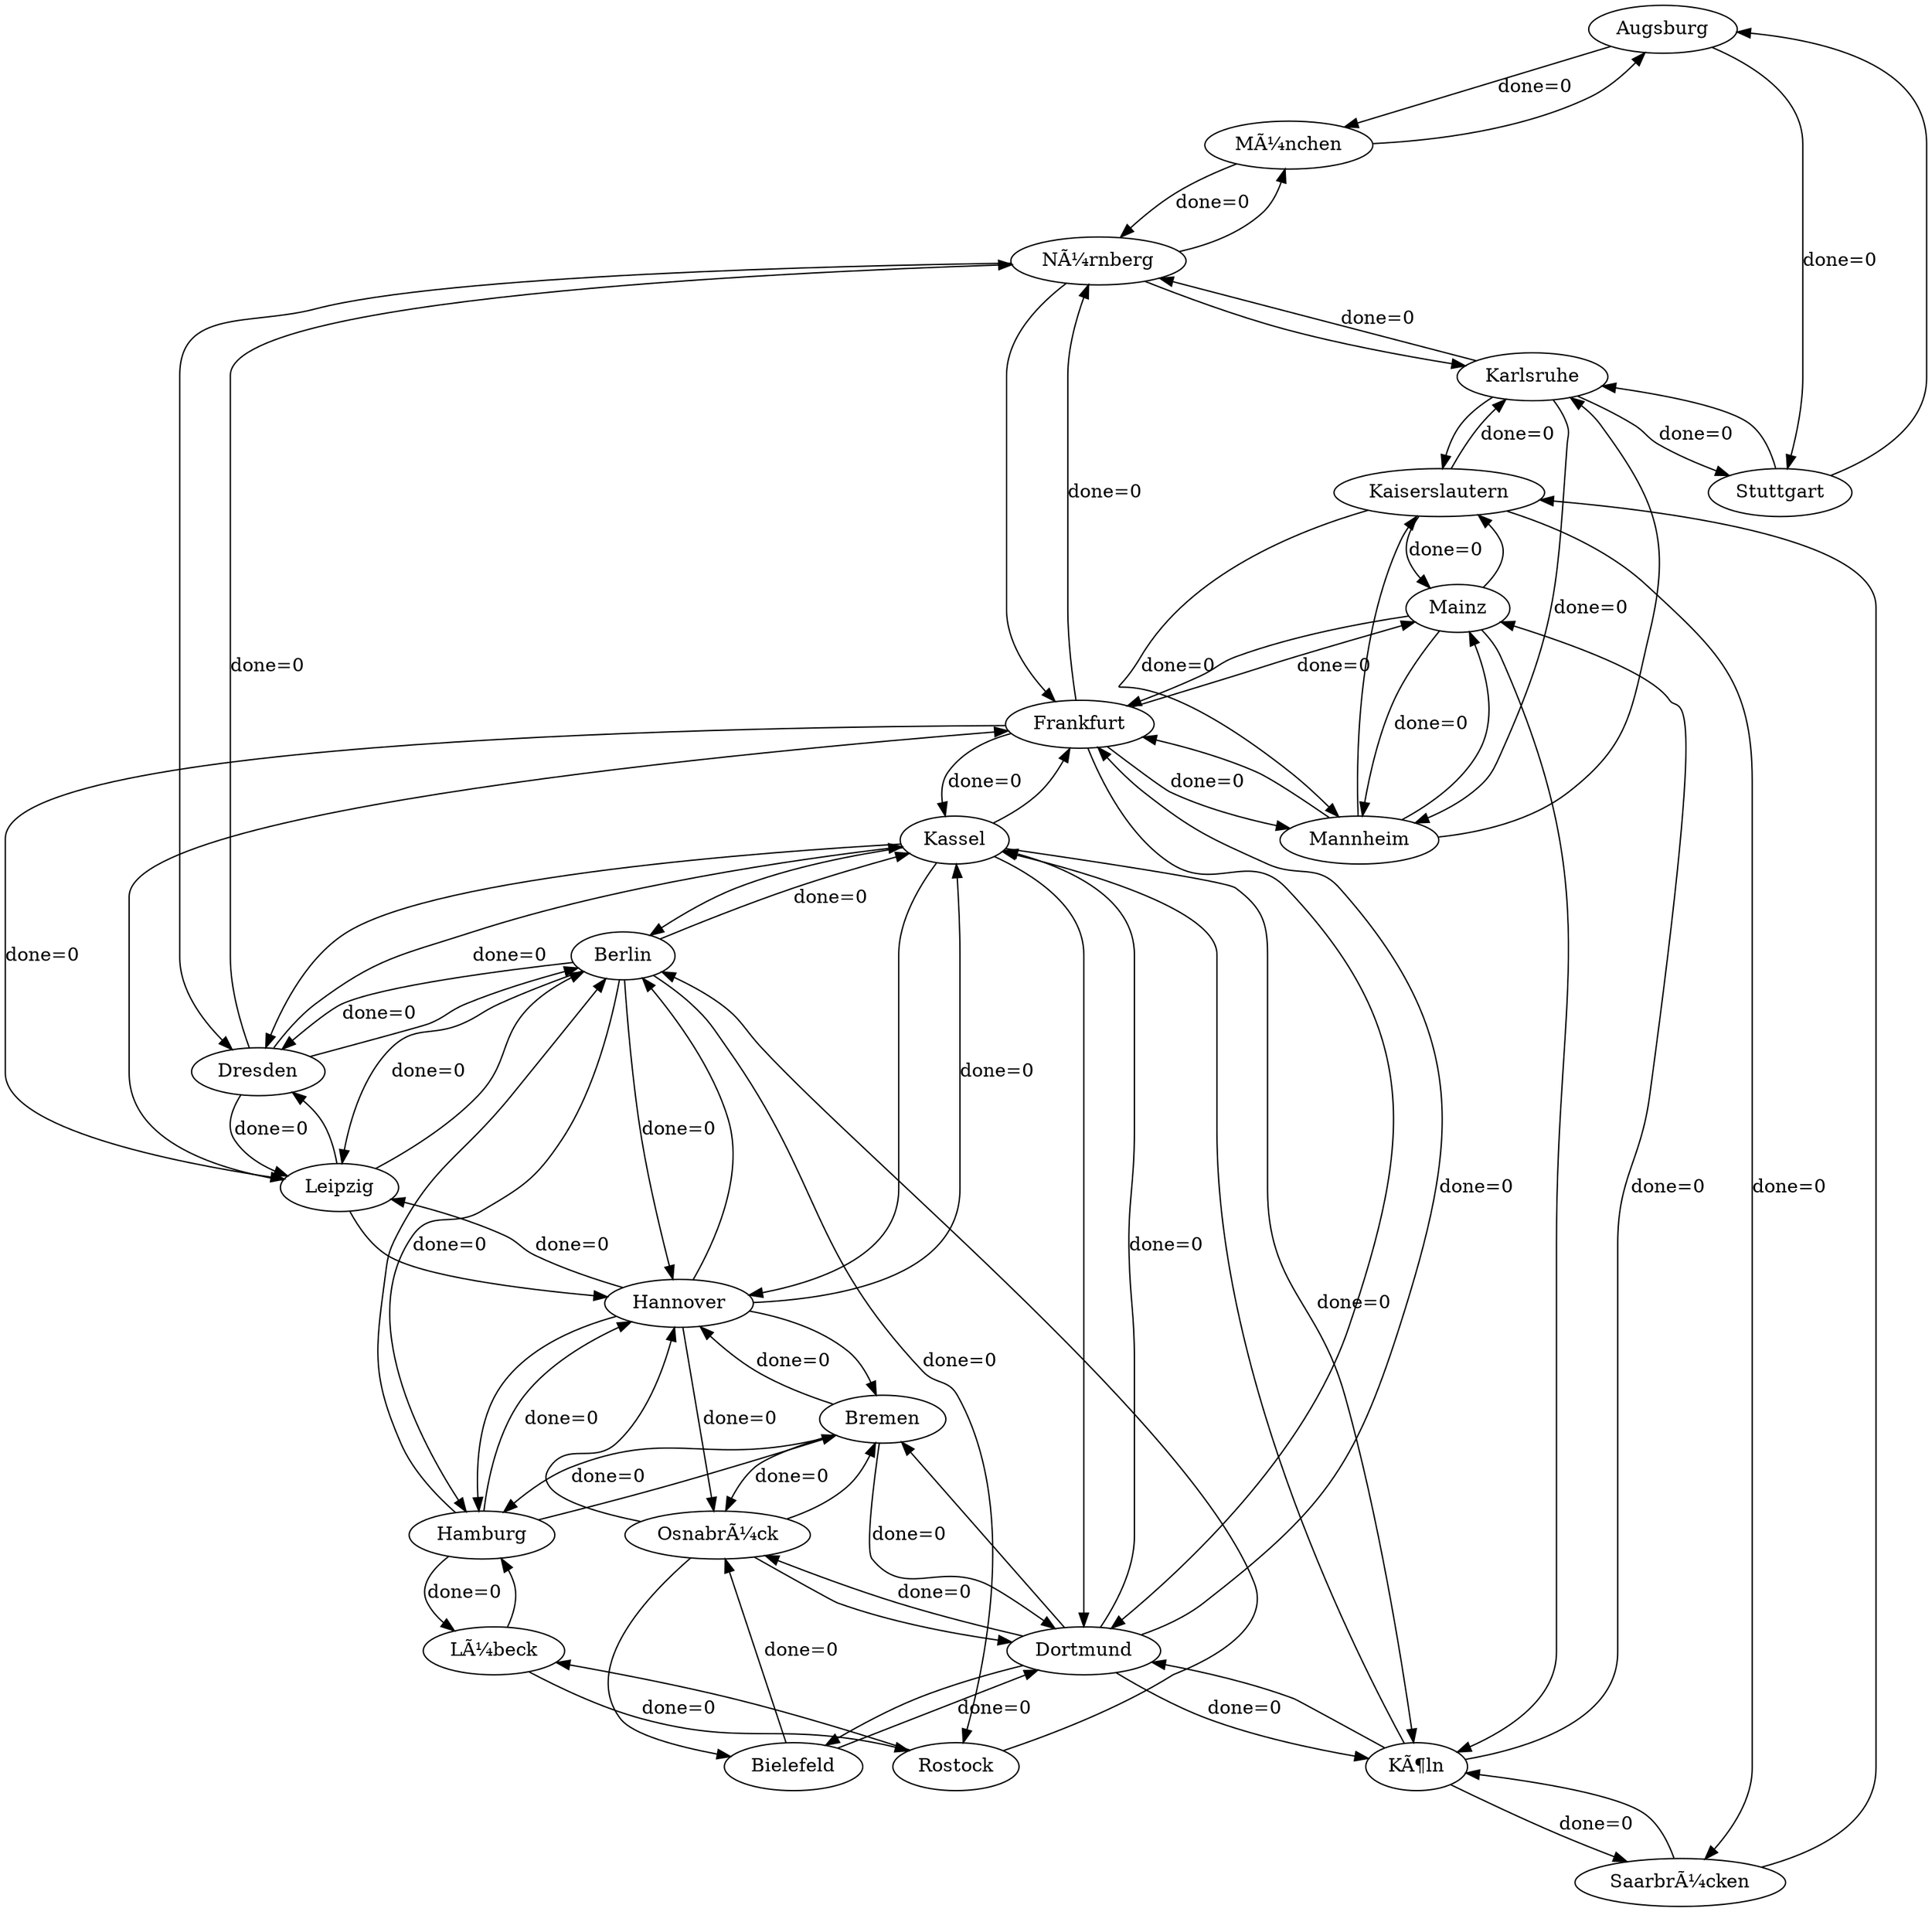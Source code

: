 digraph testkram
{
"Augsburg"
"MÃ¼nchen"
"Stuttgart"
"Berlin"
"Dresden"
"Hamburg"
"Hannover"
"Kassel"
"Leipzig"
"Rostock"
"Bielefeld"
"Dortmund"
"OsnabrÃ¼ck"
"Bremen"
"Frankfurt"
"KÃ¶ln"
"NÃ¼rnberg"
"Mainz"
"Mannheim"
"LÃ¼beck"
"Kaiserslautern"
"Karlsruhe"
"SaarbrÃ¼cken"
"Augsburg" -> "MÃ¼nchen" [label="done=0  "]
"Augsburg" -> "Stuttgart" [label="done=0  "]
"MÃ¼nchen" -> "Augsburg" [label=""]
"MÃ¼nchen" -> "NÃ¼rnberg" [label="done=0  "]
"Stuttgart" -> "Augsburg" [label=""]
"Stuttgart" -> "Karlsruhe" [label=""]
"Berlin" -> "Dresden" [label="done=0  "]
"Berlin" -> "Hamburg" [label="done=0  "]
"Berlin" -> "Hannover" [label="done=0  "]
"Berlin" -> "Kassel" [label="done=0  "]
"Berlin" -> "Leipzig" [label="done=0  "]
"Berlin" -> "Rostock" [label="done=0  "]
"Dresden" -> "Berlin" [label=""]
"Dresden" -> "Kassel" [label="done=0  "]
"Dresden" -> "Leipzig" [label="done=0  "]
"Dresden" -> "NÃ¼rnberg" [label="done=0  "]
"Hamburg" -> "Berlin" [label=""]
"Hamburg" -> "Hannover" [label="done=0  "]
"Hamburg" -> "Bremen" [label=""]
"Hamburg" -> "LÃ¼beck" [label="done=0  "]
"Hannover" -> "Berlin" [label=""]
"Hannover" -> "Hamburg" [label=""]
"Hannover" -> "Kassel" [label="done=0  "]
"Hannover" -> "Leipzig" [label="done=0  "]
"Hannover" -> "OsnabrÃ¼ck" [label="done=0  "]
"Hannover" -> "Bremen" [label=""]
"Kassel" -> "Berlin" [label=""]
"Kassel" -> "Dresden" [label=""]
"Kassel" -> "Hannover" [label=""]
"Kassel" -> "Dortmund" [label=""]
"Kassel" -> "Frankfurt" [label=""]
"Kassel" -> "KÃ¶ln" [label="done=0  "]
"Leipzig" -> "Berlin" [label=""]
"Leipzig" -> "Dresden" [label=""]
"Leipzig" -> "Hannover" [label=""]
"Leipzig" -> "Frankfurt" [label=""]
"Rostock" -> "Berlin" [label=""]
"Rostock" -> "LÃ¼beck" [label=""]
"Bielefeld" -> "Dortmund" [label="done=0  "]
"Bielefeld" -> "OsnabrÃ¼ck" [label="done=0  "]
"Dortmund" -> "Kassel" [label="done=0  "]
"Dortmund" -> "Bielefeld" [label=""]
"Dortmund" -> "OsnabrÃ¼ck" [label="done=0  "]
"Dortmund" -> "Bremen" [label=""]
"Dortmund" -> "Frankfurt" [label="done=0  "]
"Dortmund" -> "KÃ¶ln" [label="done=0  "]
"OsnabrÃ¼ck" -> "Hannover" [label=""]
"OsnabrÃ¼ck" -> "Bielefeld" [label=""]
"OsnabrÃ¼ck" -> "Dortmund" [label=""]
"OsnabrÃ¼ck" -> "Bremen" [label=""]
"Bremen" -> "Hamburg" [label="done=0  "]
"Bremen" -> "Hannover" [label="done=0  "]
"Bremen" -> "Dortmund" [label="done=0  "]
"Bremen" -> "OsnabrÃ¼ck" [label="done=0  "]
"Frankfurt" -> "Kassel" [label="done=0  "]
"Frankfurt" -> "Leipzig" [label="done=0  "]
"Frankfurt" -> "Dortmund" [label=""]
"Frankfurt" -> "NÃ¼rnberg" [label="done=0  "]
"Frankfurt" -> "Mainz" [label="done=0  "]
"Frankfurt" -> "Mannheim" [label="done=0  "]
"KÃ¶ln" -> "Kassel" [label=""]
"KÃ¶ln" -> "Dortmund" [label=""]
"KÃ¶ln" -> "Mainz" [label="done=0  "]
"KÃ¶ln" -> "SaarbrÃ¼cken" [label="done=0  "]
"NÃ¼rnberg" -> "MÃ¼nchen" [label=""]
"NÃ¼rnberg" -> "Dresden" [label=""]
"NÃ¼rnberg" -> "Frankfurt" [label=""]
"NÃ¼rnberg" -> "Karlsruhe" [label=""]
"Mainz" -> "Frankfurt" [label=""]
"Mainz" -> "KÃ¶ln" [label=""]
"Mainz" -> "Mannheim" [label="done=0  "]
"Mainz" -> "Kaiserslautern" [label=""]
"Mannheim" -> "Frankfurt" [label=""]
"Mannheim" -> "Mainz" [label=""]
"Mannheim" -> "Kaiserslautern" [label=""]
"Mannheim" -> "Karlsruhe" [label=""]
"LÃ¼beck" -> "Hamburg" [label=""]
"LÃ¼beck" -> "Rostock" [label="done=0  "]
"Kaiserslautern" -> "Mainz" [label="done=0  "]
"Kaiserslautern" -> "Mannheim" [label="done=0  "]
"Kaiserslautern" -> "Karlsruhe" [label="done=0  "]
"Kaiserslautern" -> "SaarbrÃ¼cken" [label="done=0  "]
"Karlsruhe" -> "Stuttgart" [label="done=0  "]
"Karlsruhe" -> "NÃ¼rnberg" [label="done=0  "]
"Karlsruhe" -> "Mannheim" [label="done=0  "]
"Karlsruhe" -> "Kaiserslautern" [label=""]
"SaarbrÃ¼cken" -> "KÃ¶ln" [label=""]
"SaarbrÃ¼cken" -> "Kaiserslautern" [label=""]
}
